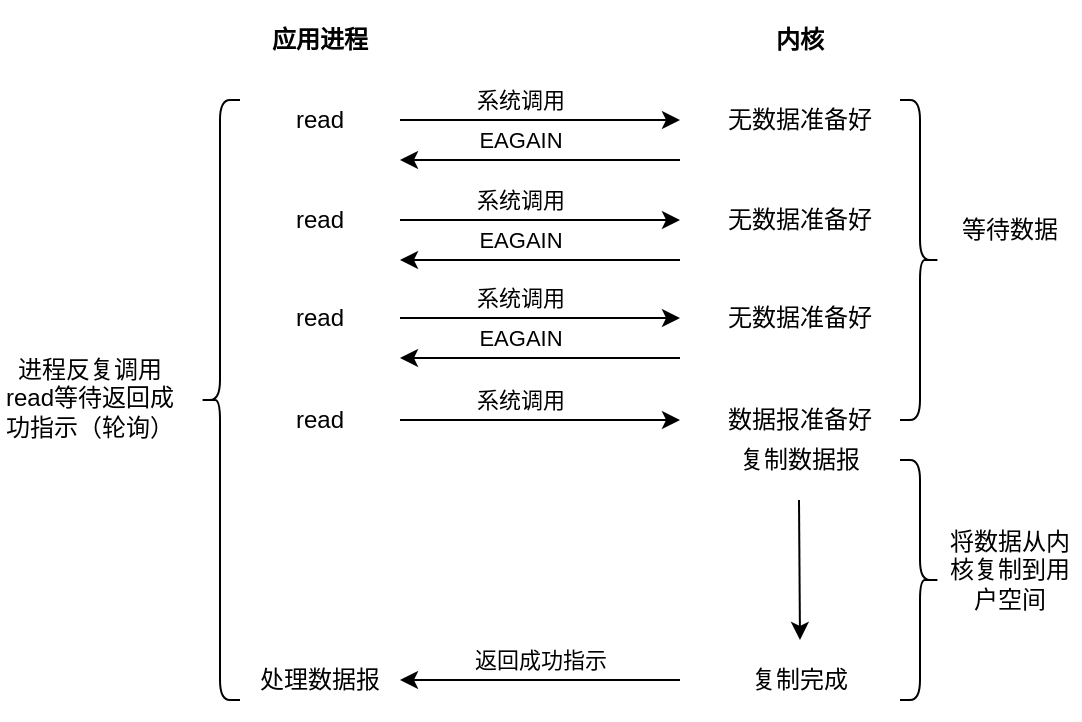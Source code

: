 <mxfile version="20.5.1" type="github">
  <diagram id="i3RIk6q-ToOcHNrrgdWr" name="第 1 页">
    <mxGraphModel dx="1718" dy="935" grid="1" gridSize="10" guides="1" tooltips="1" connect="1" arrows="1" fold="1" page="1" pageScale="1" pageWidth="827" pageHeight="1169" math="0" shadow="0">
      <root>
        <mxCell id="0" />
        <mxCell id="1" parent="0" />
        <mxCell id="VxguFLHrcBGneqTvo20R-2" value="&lt;b&gt;应用进程&lt;/b&gt;" style="text;html=1;strokeColor=none;fillColor=none;align=center;verticalAlign=middle;whiteSpace=wrap;rounded=0;" vertex="1" parent="1">
          <mxGeometry x="156" y="40" width="80" height="40" as="geometry" />
        </mxCell>
        <mxCell id="VxguFLHrcBGneqTvo20R-3" value="read" style="text;html=1;strokeColor=none;fillColor=none;align=center;verticalAlign=middle;whiteSpace=wrap;rounded=0;" vertex="1" parent="1">
          <mxGeometry x="166" y="80" width="60" height="40" as="geometry" />
        </mxCell>
        <mxCell id="VxguFLHrcBGneqTvo20R-4" value="&lt;b&gt;内核&lt;/b&gt;" style="text;html=1;strokeColor=none;fillColor=none;align=center;verticalAlign=middle;whiteSpace=wrap;rounded=0;" vertex="1" parent="1">
          <mxGeometry x="396" y="40" width="80" height="40" as="geometry" />
        </mxCell>
        <mxCell id="VxguFLHrcBGneqTvo20R-5" value="无数据准备好" style="text;html=1;strokeColor=none;fillColor=none;align=center;verticalAlign=middle;whiteSpace=wrap;rounded=0;" vertex="1" parent="1">
          <mxGeometry x="396" y="80" width="80" height="40" as="geometry" />
        </mxCell>
        <mxCell id="VxguFLHrcBGneqTvo20R-6" value="" style="endArrow=classic;html=1;rounded=0;" edge="1" parent="1">
          <mxGeometry width="50" height="50" relative="1" as="geometry">
            <mxPoint x="236" y="100" as="sourcePoint" />
            <mxPoint x="376" y="100" as="targetPoint" />
          </mxGeometry>
        </mxCell>
        <mxCell id="VxguFLHrcBGneqTvo20R-7" value="系统调用" style="edgeLabel;html=1;align=center;verticalAlign=middle;resizable=0;points=[];" vertex="1" connectable="0" parent="VxguFLHrcBGneqTvo20R-6">
          <mxGeometry x="0.267" y="1" relative="1" as="geometry">
            <mxPoint x="-29" y="-9" as="offset" />
          </mxGeometry>
        </mxCell>
        <mxCell id="VxguFLHrcBGneqTvo20R-8" value="数据报准备好" style="text;html=1;strokeColor=none;fillColor=none;align=center;verticalAlign=middle;whiteSpace=wrap;rounded=0;" vertex="1" parent="1">
          <mxGeometry x="396" y="240" width="80" height="20" as="geometry" />
        </mxCell>
        <mxCell id="VxguFLHrcBGneqTvo20R-10" value="" style="shape=curlyBracket;whiteSpace=wrap;html=1;rounded=1;flipH=1;" vertex="1" parent="1">
          <mxGeometry x="486" y="90" width="20" height="160" as="geometry" />
        </mxCell>
        <mxCell id="VxguFLHrcBGneqTvo20R-11" value="等待数据" style="text;html=1;strokeColor=none;fillColor=none;align=center;verticalAlign=middle;whiteSpace=wrap;rounded=0;" vertex="1" parent="1">
          <mxGeometry x="506" y="135" width="70" height="40" as="geometry" />
        </mxCell>
        <mxCell id="VxguFLHrcBGneqTvo20R-12" value="复制数据报" style="text;html=1;strokeColor=none;fillColor=none;align=center;verticalAlign=middle;whiteSpace=wrap;rounded=0;" vertex="1" parent="1">
          <mxGeometry x="396" y="260" width="80" height="20" as="geometry" />
        </mxCell>
        <mxCell id="VxguFLHrcBGneqTvo20R-13" value="" style="endArrow=classic;html=1;rounded=0;exitX=0.5;exitY=1;exitDx=0;exitDy=0;" edge="1" parent="1">
          <mxGeometry width="50" height="50" relative="1" as="geometry">
            <mxPoint x="435.5" y="290" as="sourcePoint" />
            <mxPoint x="436" y="360" as="targetPoint" />
          </mxGeometry>
        </mxCell>
        <mxCell id="VxguFLHrcBGneqTvo20R-14" value="复制完成" style="text;html=1;strokeColor=none;fillColor=none;align=center;verticalAlign=middle;whiteSpace=wrap;rounded=0;" vertex="1" parent="1">
          <mxGeometry x="396" y="360" width="80" height="40" as="geometry" />
        </mxCell>
        <mxCell id="VxguFLHrcBGneqTvo20R-15" value="" style="shape=curlyBracket;whiteSpace=wrap;html=1;rounded=1;flipH=1;" vertex="1" parent="1">
          <mxGeometry x="486" y="270" width="20" height="120" as="geometry" />
        </mxCell>
        <mxCell id="VxguFLHrcBGneqTvo20R-16" value="将数据从内核复制到用户空间" style="text;html=1;strokeColor=none;fillColor=none;align=center;verticalAlign=middle;whiteSpace=wrap;rounded=0;" vertex="1" parent="1">
          <mxGeometry x="506" y="305" width="70" height="40" as="geometry" />
        </mxCell>
        <mxCell id="VxguFLHrcBGneqTvo20R-17" value="" style="endArrow=classic;html=1;rounded=0;" edge="1" parent="1">
          <mxGeometry width="50" height="50" relative="1" as="geometry">
            <mxPoint x="376" y="380" as="sourcePoint" />
            <mxPoint x="236" y="380" as="targetPoint" />
          </mxGeometry>
        </mxCell>
        <mxCell id="VxguFLHrcBGneqTvo20R-18" value="处理数据报" style="text;html=1;strokeColor=none;fillColor=none;align=center;verticalAlign=middle;whiteSpace=wrap;rounded=0;" vertex="1" parent="1">
          <mxGeometry x="156" y="360" width="80" height="40" as="geometry" />
        </mxCell>
        <mxCell id="VxguFLHrcBGneqTvo20R-19" value="" style="shape=curlyBracket;whiteSpace=wrap;html=1;rounded=1;" vertex="1" parent="1">
          <mxGeometry x="136" y="90" width="20" height="300" as="geometry" />
        </mxCell>
        <mxCell id="VxguFLHrcBGneqTvo20R-20" value="进程反复调用read等待返回成功指示（轮询）" style="text;html=1;strokeColor=none;fillColor=none;align=center;verticalAlign=middle;whiteSpace=wrap;rounded=0;" vertex="1" parent="1">
          <mxGeometry x="36" y="219" width="90" height="40" as="geometry" />
        </mxCell>
        <mxCell id="VxguFLHrcBGneqTvo20R-21" value="返回成功指示" style="edgeLabel;html=1;align=center;verticalAlign=middle;resizable=0;points=[];" vertex="1" connectable="0" parent="1">
          <mxGeometry x="306" y="370" as="geometry" />
        </mxCell>
        <mxCell id="VxguFLHrcBGneqTvo20R-22" value="" style="endArrow=classic;html=1;rounded=0;" edge="1" parent="1">
          <mxGeometry width="50" height="50" relative="1" as="geometry">
            <mxPoint x="376" y="120" as="sourcePoint" />
            <mxPoint x="236" y="120" as="targetPoint" />
          </mxGeometry>
        </mxCell>
        <mxCell id="VxguFLHrcBGneqTvo20R-23" value="EAGAIN" style="edgeLabel;html=1;align=center;verticalAlign=middle;resizable=0;points=[];" vertex="1" connectable="0" parent="1">
          <mxGeometry x="296" y="110" as="geometry" />
        </mxCell>
        <mxCell id="VxguFLHrcBGneqTvo20R-29" value="read" style="text;html=1;strokeColor=none;fillColor=none;align=center;verticalAlign=middle;whiteSpace=wrap;rounded=0;" vertex="1" parent="1">
          <mxGeometry x="166" y="130" width="60" height="40" as="geometry" />
        </mxCell>
        <mxCell id="VxguFLHrcBGneqTvo20R-30" value="无数据准备好" style="text;html=1;strokeColor=none;fillColor=none;align=center;verticalAlign=middle;whiteSpace=wrap;rounded=0;" vertex="1" parent="1">
          <mxGeometry x="396" y="130" width="80" height="40" as="geometry" />
        </mxCell>
        <mxCell id="VxguFLHrcBGneqTvo20R-31" value="" style="endArrow=classic;html=1;rounded=0;" edge="1" parent="1">
          <mxGeometry width="50" height="50" relative="1" as="geometry">
            <mxPoint x="236" y="150" as="sourcePoint" />
            <mxPoint x="376" y="150" as="targetPoint" />
          </mxGeometry>
        </mxCell>
        <mxCell id="VxguFLHrcBGneqTvo20R-32" value="系统调用" style="edgeLabel;html=1;align=center;verticalAlign=middle;resizable=0;points=[];" vertex="1" connectable="0" parent="VxguFLHrcBGneqTvo20R-31">
          <mxGeometry x="0.267" y="1" relative="1" as="geometry">
            <mxPoint x="-29" y="-9" as="offset" />
          </mxGeometry>
        </mxCell>
        <mxCell id="VxguFLHrcBGneqTvo20R-33" value="" style="endArrow=classic;html=1;rounded=0;" edge="1" parent="1">
          <mxGeometry width="50" height="50" relative="1" as="geometry">
            <mxPoint x="376" y="170" as="sourcePoint" />
            <mxPoint x="236" y="170" as="targetPoint" />
          </mxGeometry>
        </mxCell>
        <mxCell id="VxguFLHrcBGneqTvo20R-34" value="EAGAIN" style="edgeLabel;html=1;align=center;verticalAlign=middle;resizable=0;points=[];" vertex="1" connectable="0" parent="1">
          <mxGeometry x="296" y="160" as="geometry" />
        </mxCell>
        <mxCell id="VxguFLHrcBGneqTvo20R-41" value="read" style="text;html=1;strokeColor=none;fillColor=none;align=center;verticalAlign=middle;whiteSpace=wrap;rounded=0;" vertex="1" parent="1">
          <mxGeometry x="166" y="179" width="60" height="40" as="geometry" />
        </mxCell>
        <mxCell id="VxguFLHrcBGneqTvo20R-42" value="无数据准备好" style="text;html=1;strokeColor=none;fillColor=none;align=center;verticalAlign=middle;whiteSpace=wrap;rounded=0;" vertex="1" parent="1">
          <mxGeometry x="396" y="179" width="80" height="40" as="geometry" />
        </mxCell>
        <mxCell id="VxguFLHrcBGneqTvo20R-43" value="" style="endArrow=classic;html=1;rounded=0;" edge="1" parent="1">
          <mxGeometry width="50" height="50" relative="1" as="geometry">
            <mxPoint x="236" y="199" as="sourcePoint" />
            <mxPoint x="376" y="199" as="targetPoint" />
          </mxGeometry>
        </mxCell>
        <mxCell id="VxguFLHrcBGneqTvo20R-44" value="系统调用" style="edgeLabel;html=1;align=center;verticalAlign=middle;resizable=0;points=[];" vertex="1" connectable="0" parent="VxguFLHrcBGneqTvo20R-43">
          <mxGeometry x="0.267" y="1" relative="1" as="geometry">
            <mxPoint x="-29" y="-9" as="offset" />
          </mxGeometry>
        </mxCell>
        <mxCell id="VxguFLHrcBGneqTvo20R-45" value="" style="endArrow=classic;html=1;rounded=0;" edge="1" parent="1">
          <mxGeometry width="50" height="50" relative="1" as="geometry">
            <mxPoint x="376" y="219" as="sourcePoint" />
            <mxPoint x="236" y="219" as="targetPoint" />
          </mxGeometry>
        </mxCell>
        <mxCell id="VxguFLHrcBGneqTvo20R-46" value="EAGAIN" style="edgeLabel;html=1;align=center;verticalAlign=middle;resizable=0;points=[];" vertex="1" connectable="0" parent="1">
          <mxGeometry x="296" y="209" as="geometry" />
        </mxCell>
        <mxCell id="VxguFLHrcBGneqTvo20R-47" value="read" style="text;html=1;strokeColor=none;fillColor=none;align=center;verticalAlign=middle;whiteSpace=wrap;rounded=0;" vertex="1" parent="1">
          <mxGeometry x="166" y="230" width="60" height="40" as="geometry" />
        </mxCell>
        <mxCell id="VxguFLHrcBGneqTvo20R-48" value="" style="endArrow=classic;html=1;rounded=0;" edge="1" parent="1">
          <mxGeometry width="50" height="50" relative="1" as="geometry">
            <mxPoint x="236" y="250" as="sourcePoint" />
            <mxPoint x="376" y="250" as="targetPoint" />
          </mxGeometry>
        </mxCell>
        <mxCell id="VxguFLHrcBGneqTvo20R-49" value="系统调用" style="edgeLabel;html=1;align=center;verticalAlign=middle;resizable=0;points=[];" vertex="1" connectable="0" parent="VxguFLHrcBGneqTvo20R-48">
          <mxGeometry x="0.267" y="1" relative="1" as="geometry">
            <mxPoint x="-29" y="-9" as="offset" />
          </mxGeometry>
        </mxCell>
      </root>
    </mxGraphModel>
  </diagram>
</mxfile>
